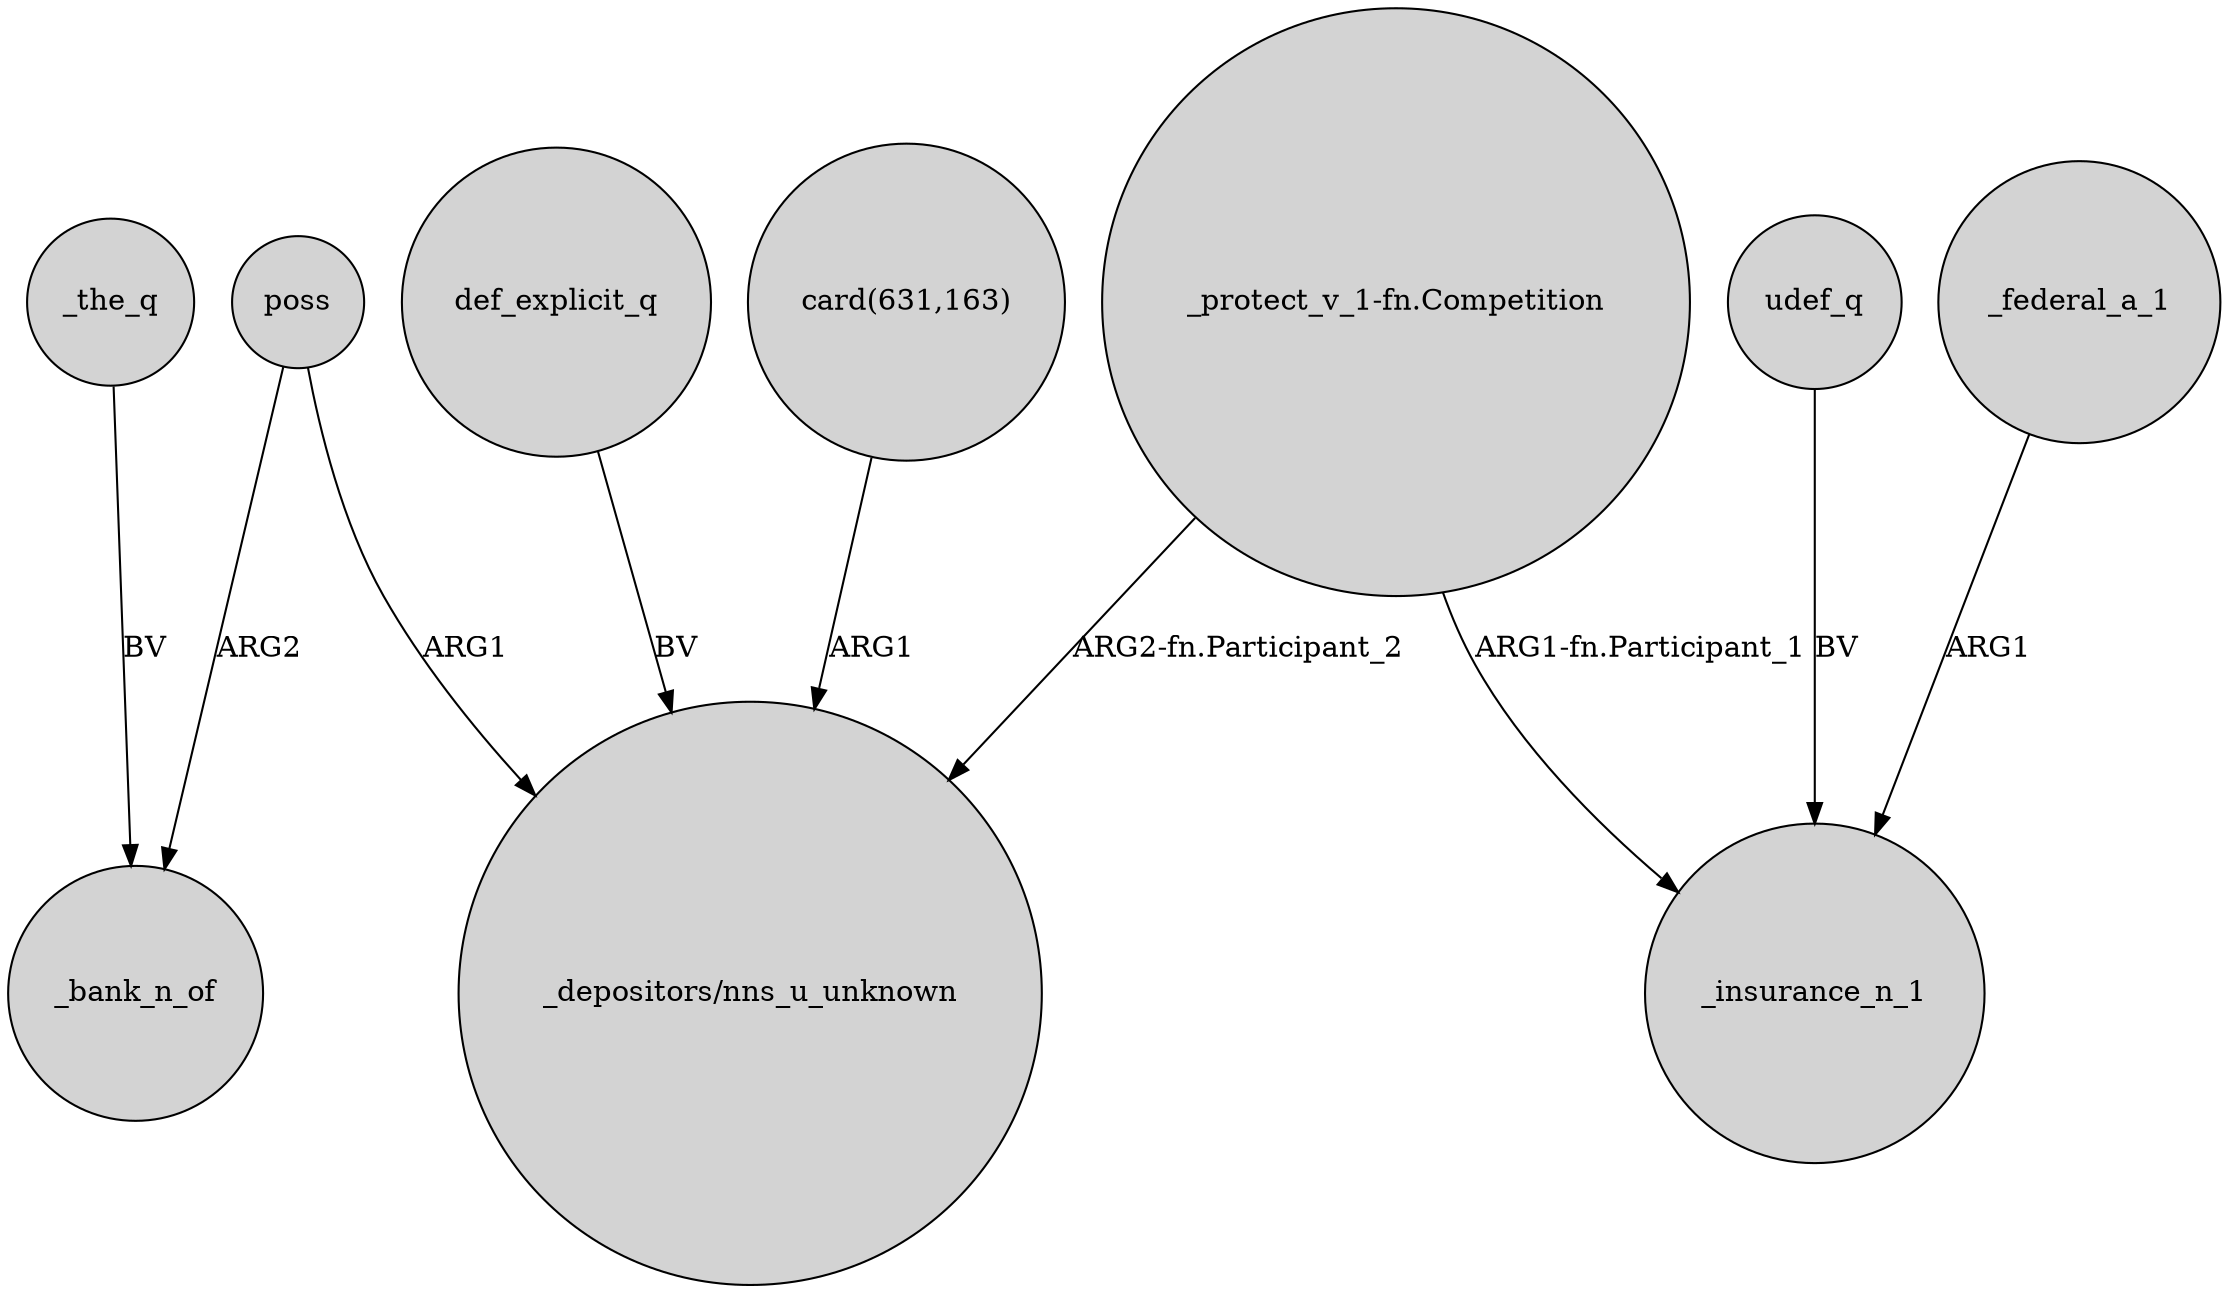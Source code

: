 digraph {
	node [shape=circle style=filled]
	"card(631,163)" -> "_depositors/nns_u_unknown" [label=ARG1]
	udef_q -> _insurance_n_1 [label=BV]
	poss -> _bank_n_of [label=ARG2]
	def_explicit_q -> "_depositors/nns_u_unknown" [label=BV]
	"_protect_v_1-fn.Competition" -> "_depositors/nns_u_unknown" [label="ARG2-fn.Participant_2"]
	_the_q -> _bank_n_of [label=BV]
	_federal_a_1 -> _insurance_n_1 [label=ARG1]
	"_protect_v_1-fn.Competition" -> _insurance_n_1 [label="ARG1-fn.Participant_1"]
	poss -> "_depositors/nns_u_unknown" [label=ARG1]
}
